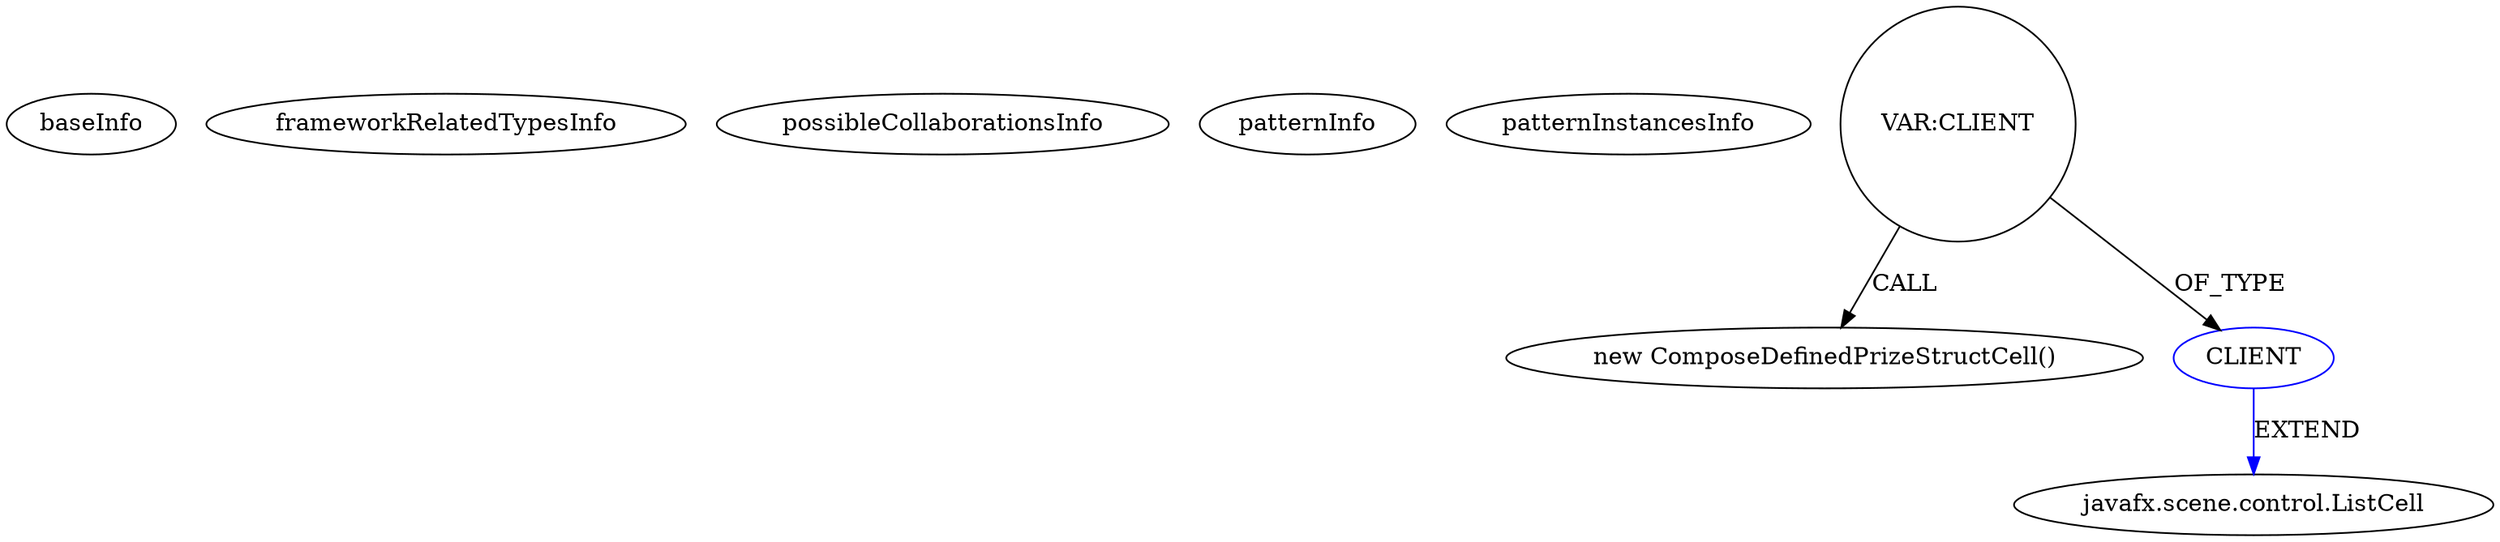 digraph {
baseInfo[graphId=4560,category="pattern",isAnonymous=false,possibleRelation=false]
frameworkRelatedTypesInfo[]
possibleCollaborationsInfo[]
patternInfo[frequency=2.0,patternRootClient=null]
patternInstancesInfo[0="hock323-eventManager~/hock323-eventManager/EventManager-master/src/eventManager/controller/pokerTournament/PrizesController.java~PrizesController~2951",1="hock323-eventManager~/hock323-eventManager/EventManager-master/src/eventManager/controller/pokerTournament/PrizesController.java~void chargePrizeStructListView()~2958"]
8[label="new ComposeDefinedPrizeStructCell()",vertexType="CONSTRUCTOR_CALL",isFrameworkType=false]
9[label="VAR:CLIENT",vertexType="VARIABLE_EXPRESION",isFrameworkType=false,shape=circle]
10[label="CLIENT",vertexType="REFERENCE_CLIENT_CLASS_DECLARATION",isFrameworkType=false,color=blue]
5[label="javafx.scene.control.ListCell",vertexType="FRAMEWORK_CLASS_TYPE",isFrameworkType=false]
9->10[label="OF_TYPE"]
9->8[label="CALL"]
10->5[label="EXTEND",color=blue]
}
